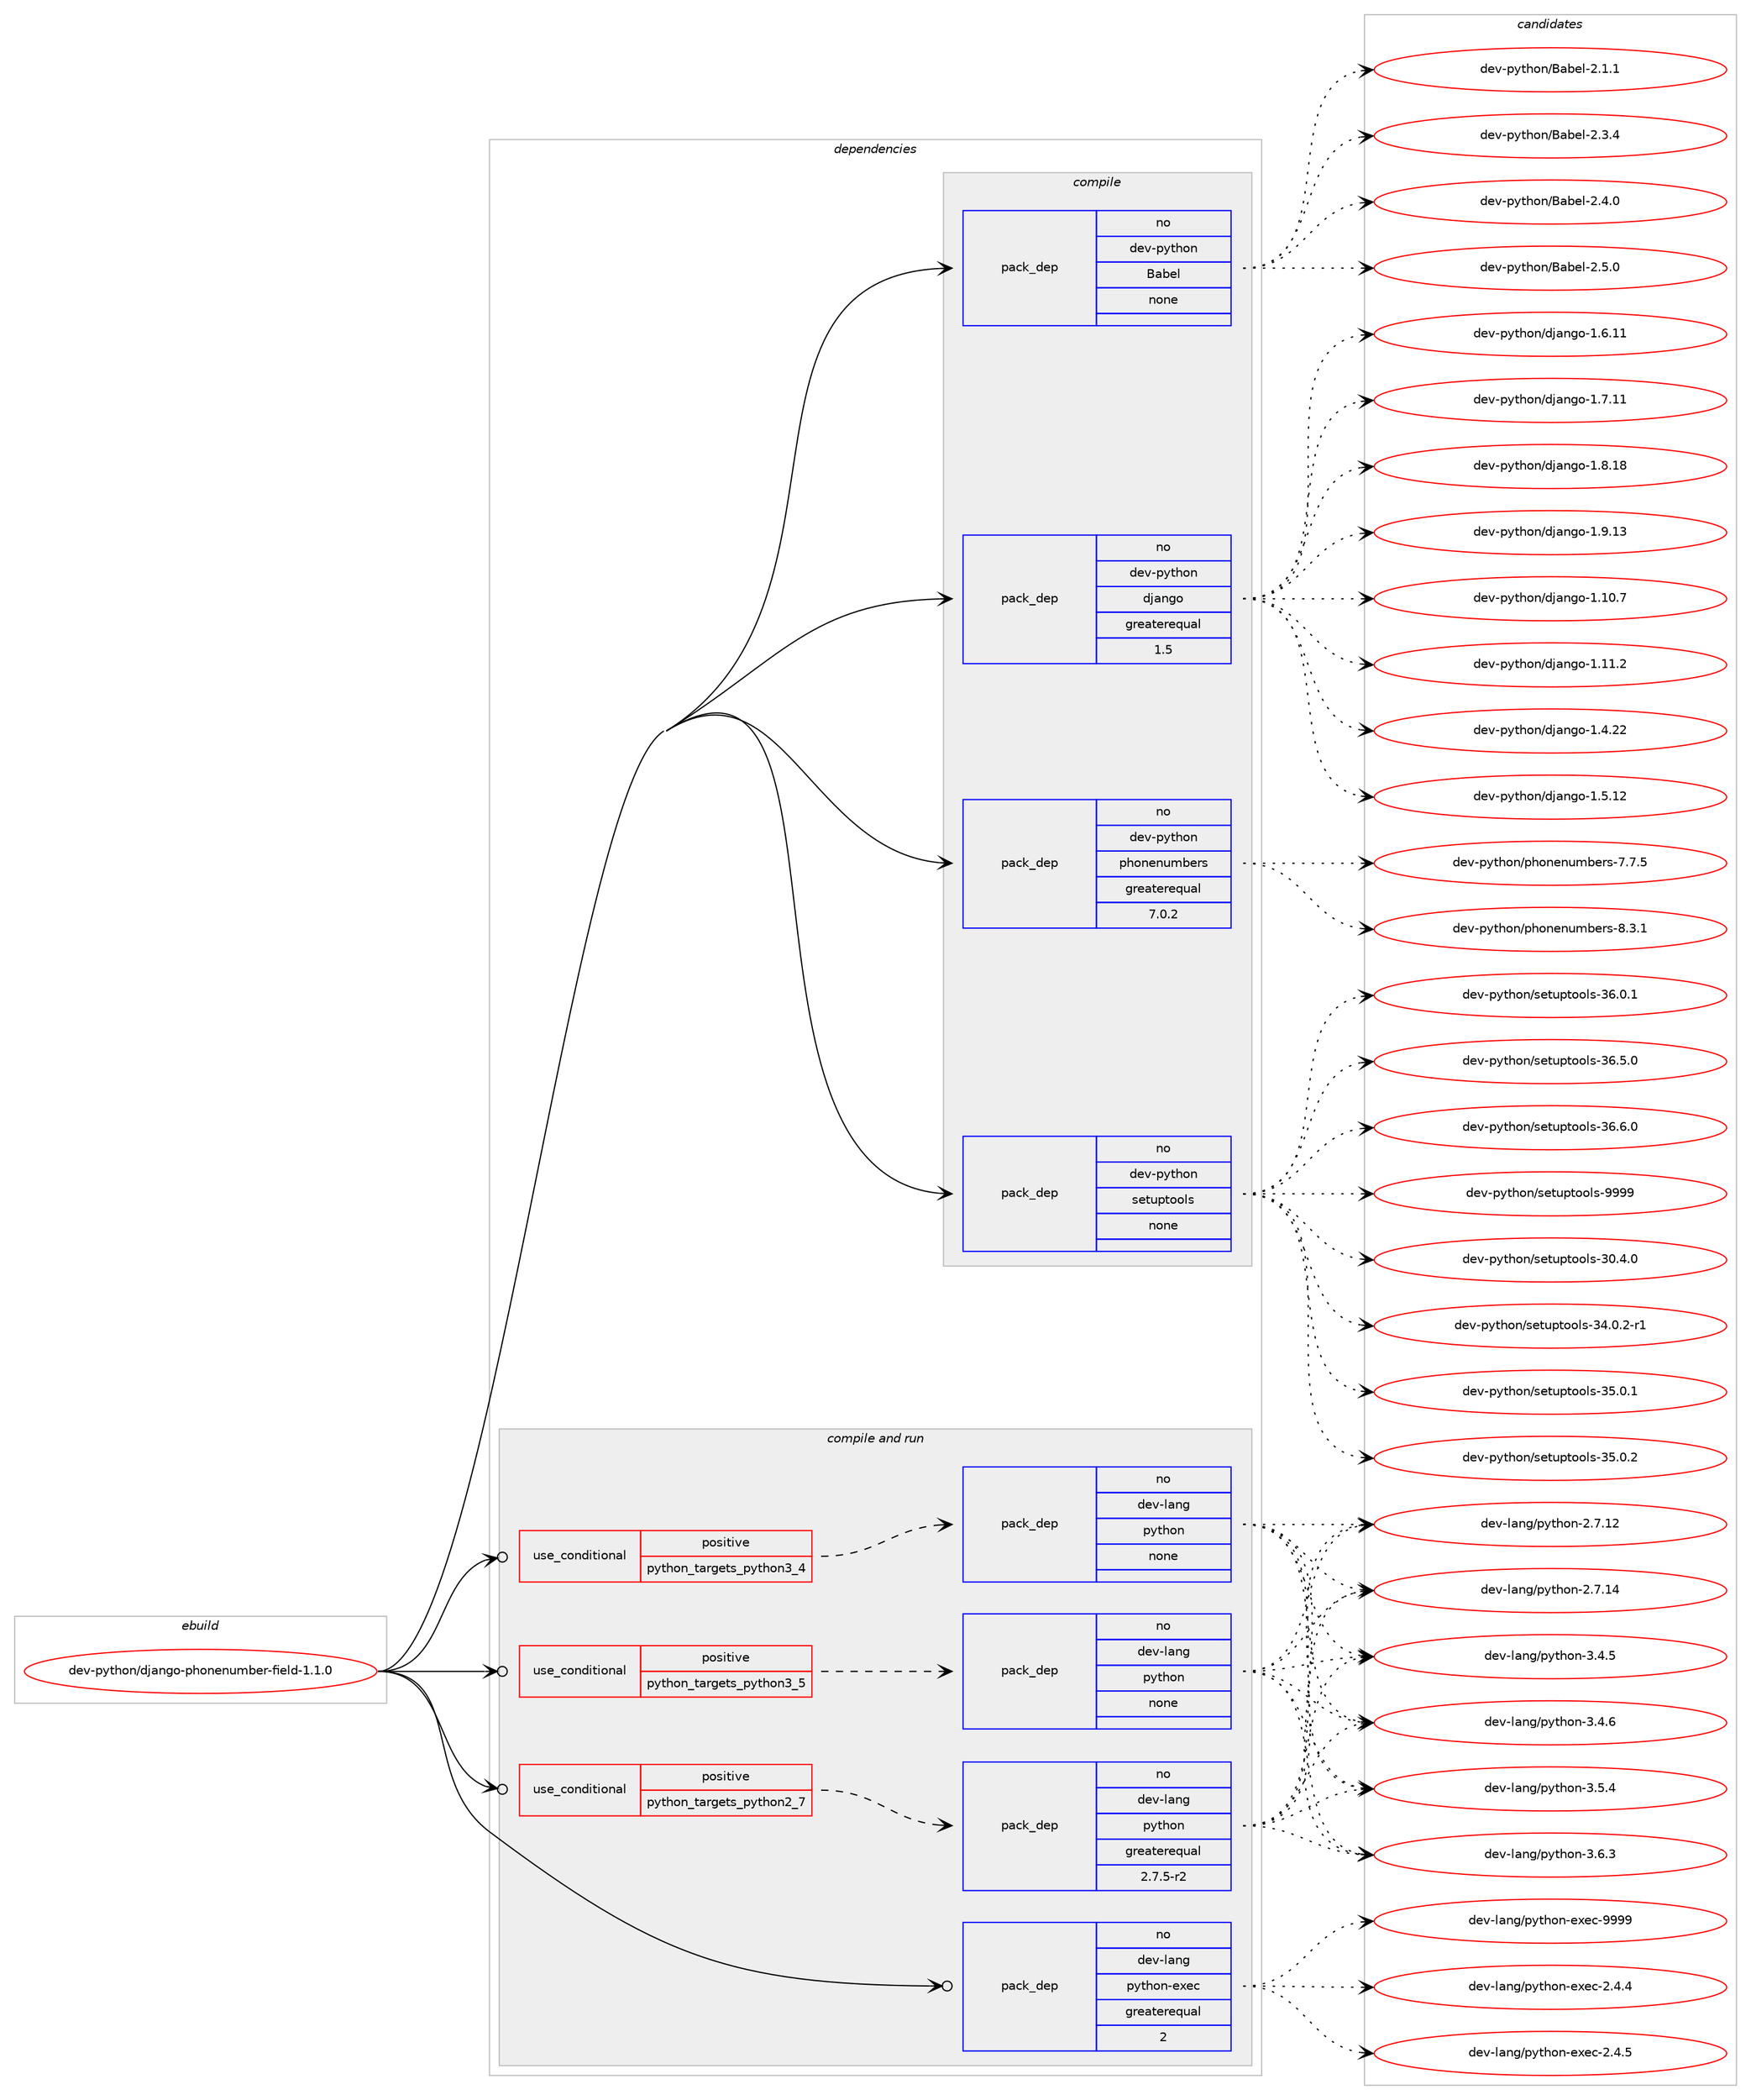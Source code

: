 digraph prolog {

# *************
# Graph options
# *************

newrank=true;
concentrate=true;
compound=true;
graph [rankdir=LR,fontname=Helvetica,fontsize=10,ranksep=1.5];#, ranksep=2.5, nodesep=0.2];
edge  [arrowhead=vee];
node  [fontname=Helvetica,fontsize=10];

# **********
# The ebuild
# **********

subgraph cluster_leftcol {
color=gray;
rank=same;
label=<<i>ebuild</i>>;
id [label="dev-python/django-phonenumber-field-1.1.0", color=red, width=4, href="../dev-python/django-phonenumber-field-1.1.0.svg"];
}

# ****************
# The dependencies
# ****************

subgraph cluster_midcol {
color=gray;
label=<<i>dependencies</i>>;
subgraph cluster_compile {
fillcolor="#eeeeee";
style=filled;
label=<<i>compile</i>>;
subgraph pack118576 {
dependency154248 [label=<<TABLE BORDER="0" CELLBORDER="1" CELLSPACING="0" CELLPADDING="4" WIDTH="220"><TR><TD ROWSPAN="6" CELLPADDING="30">pack_dep</TD></TR><TR><TD WIDTH="110">no</TD></TR><TR><TD>dev-python</TD></TR><TR><TD>Babel</TD></TR><TR><TD>none</TD></TR><TR><TD></TD></TR></TABLE>>, shape=none, color=blue];
}
id:e -> dependency154248:w [weight=20,style="solid",arrowhead="vee"];
subgraph pack118577 {
dependency154249 [label=<<TABLE BORDER="0" CELLBORDER="1" CELLSPACING="0" CELLPADDING="4" WIDTH="220"><TR><TD ROWSPAN="6" CELLPADDING="30">pack_dep</TD></TR><TR><TD WIDTH="110">no</TD></TR><TR><TD>dev-python</TD></TR><TR><TD>django</TD></TR><TR><TD>greaterequal</TD></TR><TR><TD>1.5</TD></TR></TABLE>>, shape=none, color=blue];
}
id:e -> dependency154249:w [weight=20,style="solid",arrowhead="vee"];
subgraph pack118578 {
dependency154250 [label=<<TABLE BORDER="0" CELLBORDER="1" CELLSPACING="0" CELLPADDING="4" WIDTH="220"><TR><TD ROWSPAN="6" CELLPADDING="30">pack_dep</TD></TR><TR><TD WIDTH="110">no</TD></TR><TR><TD>dev-python</TD></TR><TR><TD>phonenumbers</TD></TR><TR><TD>greaterequal</TD></TR><TR><TD>7.0.2</TD></TR></TABLE>>, shape=none, color=blue];
}
id:e -> dependency154250:w [weight=20,style="solid",arrowhead="vee"];
subgraph pack118579 {
dependency154251 [label=<<TABLE BORDER="0" CELLBORDER="1" CELLSPACING="0" CELLPADDING="4" WIDTH="220"><TR><TD ROWSPAN="6" CELLPADDING="30">pack_dep</TD></TR><TR><TD WIDTH="110">no</TD></TR><TR><TD>dev-python</TD></TR><TR><TD>setuptools</TD></TR><TR><TD>none</TD></TR><TR><TD></TD></TR></TABLE>>, shape=none, color=blue];
}
id:e -> dependency154251:w [weight=20,style="solid",arrowhead="vee"];
}
subgraph cluster_compileandrun {
fillcolor="#eeeeee";
style=filled;
label=<<i>compile and run</i>>;
subgraph cond31840 {
dependency154252 [label=<<TABLE BORDER="0" CELLBORDER="1" CELLSPACING="0" CELLPADDING="4"><TR><TD ROWSPAN="3" CELLPADDING="10">use_conditional</TD></TR><TR><TD>positive</TD></TR><TR><TD>python_targets_python2_7</TD></TR></TABLE>>, shape=none, color=red];
subgraph pack118580 {
dependency154253 [label=<<TABLE BORDER="0" CELLBORDER="1" CELLSPACING="0" CELLPADDING="4" WIDTH="220"><TR><TD ROWSPAN="6" CELLPADDING="30">pack_dep</TD></TR><TR><TD WIDTH="110">no</TD></TR><TR><TD>dev-lang</TD></TR><TR><TD>python</TD></TR><TR><TD>greaterequal</TD></TR><TR><TD>2.7.5-r2</TD></TR></TABLE>>, shape=none, color=blue];
}
dependency154252:e -> dependency154253:w [weight=20,style="dashed",arrowhead="vee"];
}
id:e -> dependency154252:w [weight=20,style="solid",arrowhead="odotvee"];
subgraph cond31841 {
dependency154254 [label=<<TABLE BORDER="0" CELLBORDER="1" CELLSPACING="0" CELLPADDING="4"><TR><TD ROWSPAN="3" CELLPADDING="10">use_conditional</TD></TR><TR><TD>positive</TD></TR><TR><TD>python_targets_python3_4</TD></TR></TABLE>>, shape=none, color=red];
subgraph pack118581 {
dependency154255 [label=<<TABLE BORDER="0" CELLBORDER="1" CELLSPACING="0" CELLPADDING="4" WIDTH="220"><TR><TD ROWSPAN="6" CELLPADDING="30">pack_dep</TD></TR><TR><TD WIDTH="110">no</TD></TR><TR><TD>dev-lang</TD></TR><TR><TD>python</TD></TR><TR><TD>none</TD></TR><TR><TD></TD></TR></TABLE>>, shape=none, color=blue];
}
dependency154254:e -> dependency154255:w [weight=20,style="dashed",arrowhead="vee"];
}
id:e -> dependency154254:w [weight=20,style="solid",arrowhead="odotvee"];
subgraph cond31842 {
dependency154256 [label=<<TABLE BORDER="0" CELLBORDER="1" CELLSPACING="0" CELLPADDING="4"><TR><TD ROWSPAN="3" CELLPADDING="10">use_conditional</TD></TR><TR><TD>positive</TD></TR><TR><TD>python_targets_python3_5</TD></TR></TABLE>>, shape=none, color=red];
subgraph pack118582 {
dependency154257 [label=<<TABLE BORDER="0" CELLBORDER="1" CELLSPACING="0" CELLPADDING="4" WIDTH="220"><TR><TD ROWSPAN="6" CELLPADDING="30">pack_dep</TD></TR><TR><TD WIDTH="110">no</TD></TR><TR><TD>dev-lang</TD></TR><TR><TD>python</TD></TR><TR><TD>none</TD></TR><TR><TD></TD></TR></TABLE>>, shape=none, color=blue];
}
dependency154256:e -> dependency154257:w [weight=20,style="dashed",arrowhead="vee"];
}
id:e -> dependency154256:w [weight=20,style="solid",arrowhead="odotvee"];
subgraph pack118583 {
dependency154258 [label=<<TABLE BORDER="0" CELLBORDER="1" CELLSPACING="0" CELLPADDING="4" WIDTH="220"><TR><TD ROWSPAN="6" CELLPADDING="30">pack_dep</TD></TR><TR><TD WIDTH="110">no</TD></TR><TR><TD>dev-lang</TD></TR><TR><TD>python-exec</TD></TR><TR><TD>greaterequal</TD></TR><TR><TD>2</TD></TR></TABLE>>, shape=none, color=blue];
}
id:e -> dependency154258:w [weight=20,style="solid",arrowhead="odotvee"];
}
subgraph cluster_run {
fillcolor="#eeeeee";
style=filled;
label=<<i>run</i>>;
}
}

# **************
# The candidates
# **************

subgraph cluster_choices {
rank=same;
color=gray;
label=<<i>candidates</i>>;

subgraph choice118576 {
color=black;
nodesep=1;
choice1001011184511212111610411111047669798101108455046494649 [label="dev-python/Babel-2.1.1", color=red, width=4,href="../dev-python/Babel-2.1.1.svg"];
choice1001011184511212111610411111047669798101108455046514652 [label="dev-python/Babel-2.3.4", color=red, width=4,href="../dev-python/Babel-2.3.4.svg"];
choice1001011184511212111610411111047669798101108455046524648 [label="dev-python/Babel-2.4.0", color=red, width=4,href="../dev-python/Babel-2.4.0.svg"];
choice1001011184511212111610411111047669798101108455046534648 [label="dev-python/Babel-2.5.0", color=red, width=4,href="../dev-python/Babel-2.5.0.svg"];
dependency154248:e -> choice1001011184511212111610411111047669798101108455046494649:w [style=dotted,weight="100"];
dependency154248:e -> choice1001011184511212111610411111047669798101108455046514652:w [style=dotted,weight="100"];
dependency154248:e -> choice1001011184511212111610411111047669798101108455046524648:w [style=dotted,weight="100"];
dependency154248:e -> choice1001011184511212111610411111047669798101108455046534648:w [style=dotted,weight="100"];
}
subgraph choice118577 {
color=black;
nodesep=1;
choice10010111845112121116104111110471001069711010311145494649484655 [label="dev-python/django-1.10.7", color=red, width=4,href="../dev-python/django-1.10.7.svg"];
choice10010111845112121116104111110471001069711010311145494649494650 [label="dev-python/django-1.11.2", color=red, width=4,href="../dev-python/django-1.11.2.svg"];
choice10010111845112121116104111110471001069711010311145494652465050 [label="dev-python/django-1.4.22", color=red, width=4,href="../dev-python/django-1.4.22.svg"];
choice10010111845112121116104111110471001069711010311145494653464950 [label="dev-python/django-1.5.12", color=red, width=4,href="../dev-python/django-1.5.12.svg"];
choice10010111845112121116104111110471001069711010311145494654464949 [label="dev-python/django-1.6.11", color=red, width=4,href="../dev-python/django-1.6.11.svg"];
choice10010111845112121116104111110471001069711010311145494655464949 [label="dev-python/django-1.7.11", color=red, width=4,href="../dev-python/django-1.7.11.svg"];
choice10010111845112121116104111110471001069711010311145494656464956 [label="dev-python/django-1.8.18", color=red, width=4,href="../dev-python/django-1.8.18.svg"];
choice10010111845112121116104111110471001069711010311145494657464951 [label="dev-python/django-1.9.13", color=red, width=4,href="../dev-python/django-1.9.13.svg"];
dependency154249:e -> choice10010111845112121116104111110471001069711010311145494649484655:w [style=dotted,weight="100"];
dependency154249:e -> choice10010111845112121116104111110471001069711010311145494649494650:w [style=dotted,weight="100"];
dependency154249:e -> choice10010111845112121116104111110471001069711010311145494652465050:w [style=dotted,weight="100"];
dependency154249:e -> choice10010111845112121116104111110471001069711010311145494653464950:w [style=dotted,weight="100"];
dependency154249:e -> choice10010111845112121116104111110471001069711010311145494654464949:w [style=dotted,weight="100"];
dependency154249:e -> choice10010111845112121116104111110471001069711010311145494655464949:w [style=dotted,weight="100"];
dependency154249:e -> choice10010111845112121116104111110471001069711010311145494656464956:w [style=dotted,weight="100"];
dependency154249:e -> choice10010111845112121116104111110471001069711010311145494657464951:w [style=dotted,weight="100"];
}
subgraph choice118578 {
color=black;
nodesep=1;
choice100101118451121211161041111104711210411111010111011710998101114115455546554653 [label="dev-python/phonenumbers-7.7.5", color=red, width=4,href="../dev-python/phonenumbers-7.7.5.svg"];
choice100101118451121211161041111104711210411111010111011710998101114115455646514649 [label="dev-python/phonenumbers-8.3.1", color=red, width=4,href="../dev-python/phonenumbers-8.3.1.svg"];
dependency154250:e -> choice100101118451121211161041111104711210411111010111011710998101114115455546554653:w [style=dotted,weight="100"];
dependency154250:e -> choice100101118451121211161041111104711210411111010111011710998101114115455646514649:w [style=dotted,weight="100"];
}
subgraph choice118579 {
color=black;
nodesep=1;
choice100101118451121211161041111104711510111611711211611111110811545514846524648 [label="dev-python/setuptools-30.4.0", color=red, width=4,href="../dev-python/setuptools-30.4.0.svg"];
choice1001011184511212111610411111047115101116117112116111111108115455152464846504511449 [label="dev-python/setuptools-34.0.2-r1", color=red, width=4,href="../dev-python/setuptools-34.0.2-r1.svg"];
choice100101118451121211161041111104711510111611711211611111110811545515346484649 [label="dev-python/setuptools-35.0.1", color=red, width=4,href="../dev-python/setuptools-35.0.1.svg"];
choice100101118451121211161041111104711510111611711211611111110811545515346484650 [label="dev-python/setuptools-35.0.2", color=red, width=4,href="../dev-python/setuptools-35.0.2.svg"];
choice100101118451121211161041111104711510111611711211611111110811545515446484649 [label="dev-python/setuptools-36.0.1", color=red, width=4,href="../dev-python/setuptools-36.0.1.svg"];
choice100101118451121211161041111104711510111611711211611111110811545515446534648 [label="dev-python/setuptools-36.5.0", color=red, width=4,href="../dev-python/setuptools-36.5.0.svg"];
choice100101118451121211161041111104711510111611711211611111110811545515446544648 [label="dev-python/setuptools-36.6.0", color=red, width=4,href="../dev-python/setuptools-36.6.0.svg"];
choice10010111845112121116104111110471151011161171121161111111081154557575757 [label="dev-python/setuptools-9999", color=red, width=4,href="../dev-python/setuptools-9999.svg"];
dependency154251:e -> choice100101118451121211161041111104711510111611711211611111110811545514846524648:w [style=dotted,weight="100"];
dependency154251:e -> choice1001011184511212111610411111047115101116117112116111111108115455152464846504511449:w [style=dotted,weight="100"];
dependency154251:e -> choice100101118451121211161041111104711510111611711211611111110811545515346484649:w [style=dotted,weight="100"];
dependency154251:e -> choice100101118451121211161041111104711510111611711211611111110811545515346484650:w [style=dotted,weight="100"];
dependency154251:e -> choice100101118451121211161041111104711510111611711211611111110811545515446484649:w [style=dotted,weight="100"];
dependency154251:e -> choice100101118451121211161041111104711510111611711211611111110811545515446534648:w [style=dotted,weight="100"];
dependency154251:e -> choice100101118451121211161041111104711510111611711211611111110811545515446544648:w [style=dotted,weight="100"];
dependency154251:e -> choice10010111845112121116104111110471151011161171121161111111081154557575757:w [style=dotted,weight="100"];
}
subgraph choice118580 {
color=black;
nodesep=1;
choice10010111845108971101034711212111610411111045504655464950 [label="dev-lang/python-2.7.12", color=red, width=4,href="../dev-lang/python-2.7.12.svg"];
choice10010111845108971101034711212111610411111045504655464952 [label="dev-lang/python-2.7.14", color=red, width=4,href="../dev-lang/python-2.7.14.svg"];
choice100101118451089711010347112121116104111110455146524653 [label="dev-lang/python-3.4.5", color=red, width=4,href="../dev-lang/python-3.4.5.svg"];
choice100101118451089711010347112121116104111110455146524654 [label="dev-lang/python-3.4.6", color=red, width=4,href="../dev-lang/python-3.4.6.svg"];
choice100101118451089711010347112121116104111110455146534652 [label="dev-lang/python-3.5.4", color=red, width=4,href="../dev-lang/python-3.5.4.svg"];
choice100101118451089711010347112121116104111110455146544651 [label="dev-lang/python-3.6.3", color=red, width=4,href="../dev-lang/python-3.6.3.svg"];
dependency154253:e -> choice10010111845108971101034711212111610411111045504655464950:w [style=dotted,weight="100"];
dependency154253:e -> choice10010111845108971101034711212111610411111045504655464952:w [style=dotted,weight="100"];
dependency154253:e -> choice100101118451089711010347112121116104111110455146524653:w [style=dotted,weight="100"];
dependency154253:e -> choice100101118451089711010347112121116104111110455146524654:w [style=dotted,weight="100"];
dependency154253:e -> choice100101118451089711010347112121116104111110455146534652:w [style=dotted,weight="100"];
dependency154253:e -> choice100101118451089711010347112121116104111110455146544651:w [style=dotted,weight="100"];
}
subgraph choice118581 {
color=black;
nodesep=1;
choice10010111845108971101034711212111610411111045504655464950 [label="dev-lang/python-2.7.12", color=red, width=4,href="../dev-lang/python-2.7.12.svg"];
choice10010111845108971101034711212111610411111045504655464952 [label="dev-lang/python-2.7.14", color=red, width=4,href="../dev-lang/python-2.7.14.svg"];
choice100101118451089711010347112121116104111110455146524653 [label="dev-lang/python-3.4.5", color=red, width=4,href="../dev-lang/python-3.4.5.svg"];
choice100101118451089711010347112121116104111110455146524654 [label="dev-lang/python-3.4.6", color=red, width=4,href="../dev-lang/python-3.4.6.svg"];
choice100101118451089711010347112121116104111110455146534652 [label="dev-lang/python-3.5.4", color=red, width=4,href="../dev-lang/python-3.5.4.svg"];
choice100101118451089711010347112121116104111110455146544651 [label="dev-lang/python-3.6.3", color=red, width=4,href="../dev-lang/python-3.6.3.svg"];
dependency154255:e -> choice10010111845108971101034711212111610411111045504655464950:w [style=dotted,weight="100"];
dependency154255:e -> choice10010111845108971101034711212111610411111045504655464952:w [style=dotted,weight="100"];
dependency154255:e -> choice100101118451089711010347112121116104111110455146524653:w [style=dotted,weight="100"];
dependency154255:e -> choice100101118451089711010347112121116104111110455146524654:w [style=dotted,weight="100"];
dependency154255:e -> choice100101118451089711010347112121116104111110455146534652:w [style=dotted,weight="100"];
dependency154255:e -> choice100101118451089711010347112121116104111110455146544651:w [style=dotted,weight="100"];
}
subgraph choice118582 {
color=black;
nodesep=1;
choice10010111845108971101034711212111610411111045504655464950 [label="dev-lang/python-2.7.12", color=red, width=4,href="../dev-lang/python-2.7.12.svg"];
choice10010111845108971101034711212111610411111045504655464952 [label="dev-lang/python-2.7.14", color=red, width=4,href="../dev-lang/python-2.7.14.svg"];
choice100101118451089711010347112121116104111110455146524653 [label="dev-lang/python-3.4.5", color=red, width=4,href="../dev-lang/python-3.4.5.svg"];
choice100101118451089711010347112121116104111110455146524654 [label="dev-lang/python-3.4.6", color=red, width=4,href="../dev-lang/python-3.4.6.svg"];
choice100101118451089711010347112121116104111110455146534652 [label="dev-lang/python-3.5.4", color=red, width=4,href="../dev-lang/python-3.5.4.svg"];
choice100101118451089711010347112121116104111110455146544651 [label="dev-lang/python-3.6.3", color=red, width=4,href="../dev-lang/python-3.6.3.svg"];
dependency154257:e -> choice10010111845108971101034711212111610411111045504655464950:w [style=dotted,weight="100"];
dependency154257:e -> choice10010111845108971101034711212111610411111045504655464952:w [style=dotted,weight="100"];
dependency154257:e -> choice100101118451089711010347112121116104111110455146524653:w [style=dotted,weight="100"];
dependency154257:e -> choice100101118451089711010347112121116104111110455146524654:w [style=dotted,weight="100"];
dependency154257:e -> choice100101118451089711010347112121116104111110455146534652:w [style=dotted,weight="100"];
dependency154257:e -> choice100101118451089711010347112121116104111110455146544651:w [style=dotted,weight="100"];
}
subgraph choice118583 {
color=black;
nodesep=1;
choice1001011184510897110103471121211161041111104510112010199455046524652 [label="dev-lang/python-exec-2.4.4", color=red, width=4,href="../dev-lang/python-exec-2.4.4.svg"];
choice1001011184510897110103471121211161041111104510112010199455046524653 [label="dev-lang/python-exec-2.4.5", color=red, width=4,href="../dev-lang/python-exec-2.4.5.svg"];
choice10010111845108971101034711212111610411111045101120101994557575757 [label="dev-lang/python-exec-9999", color=red, width=4,href="../dev-lang/python-exec-9999.svg"];
dependency154258:e -> choice1001011184510897110103471121211161041111104510112010199455046524652:w [style=dotted,weight="100"];
dependency154258:e -> choice1001011184510897110103471121211161041111104510112010199455046524653:w [style=dotted,weight="100"];
dependency154258:e -> choice10010111845108971101034711212111610411111045101120101994557575757:w [style=dotted,weight="100"];
}
}

}
